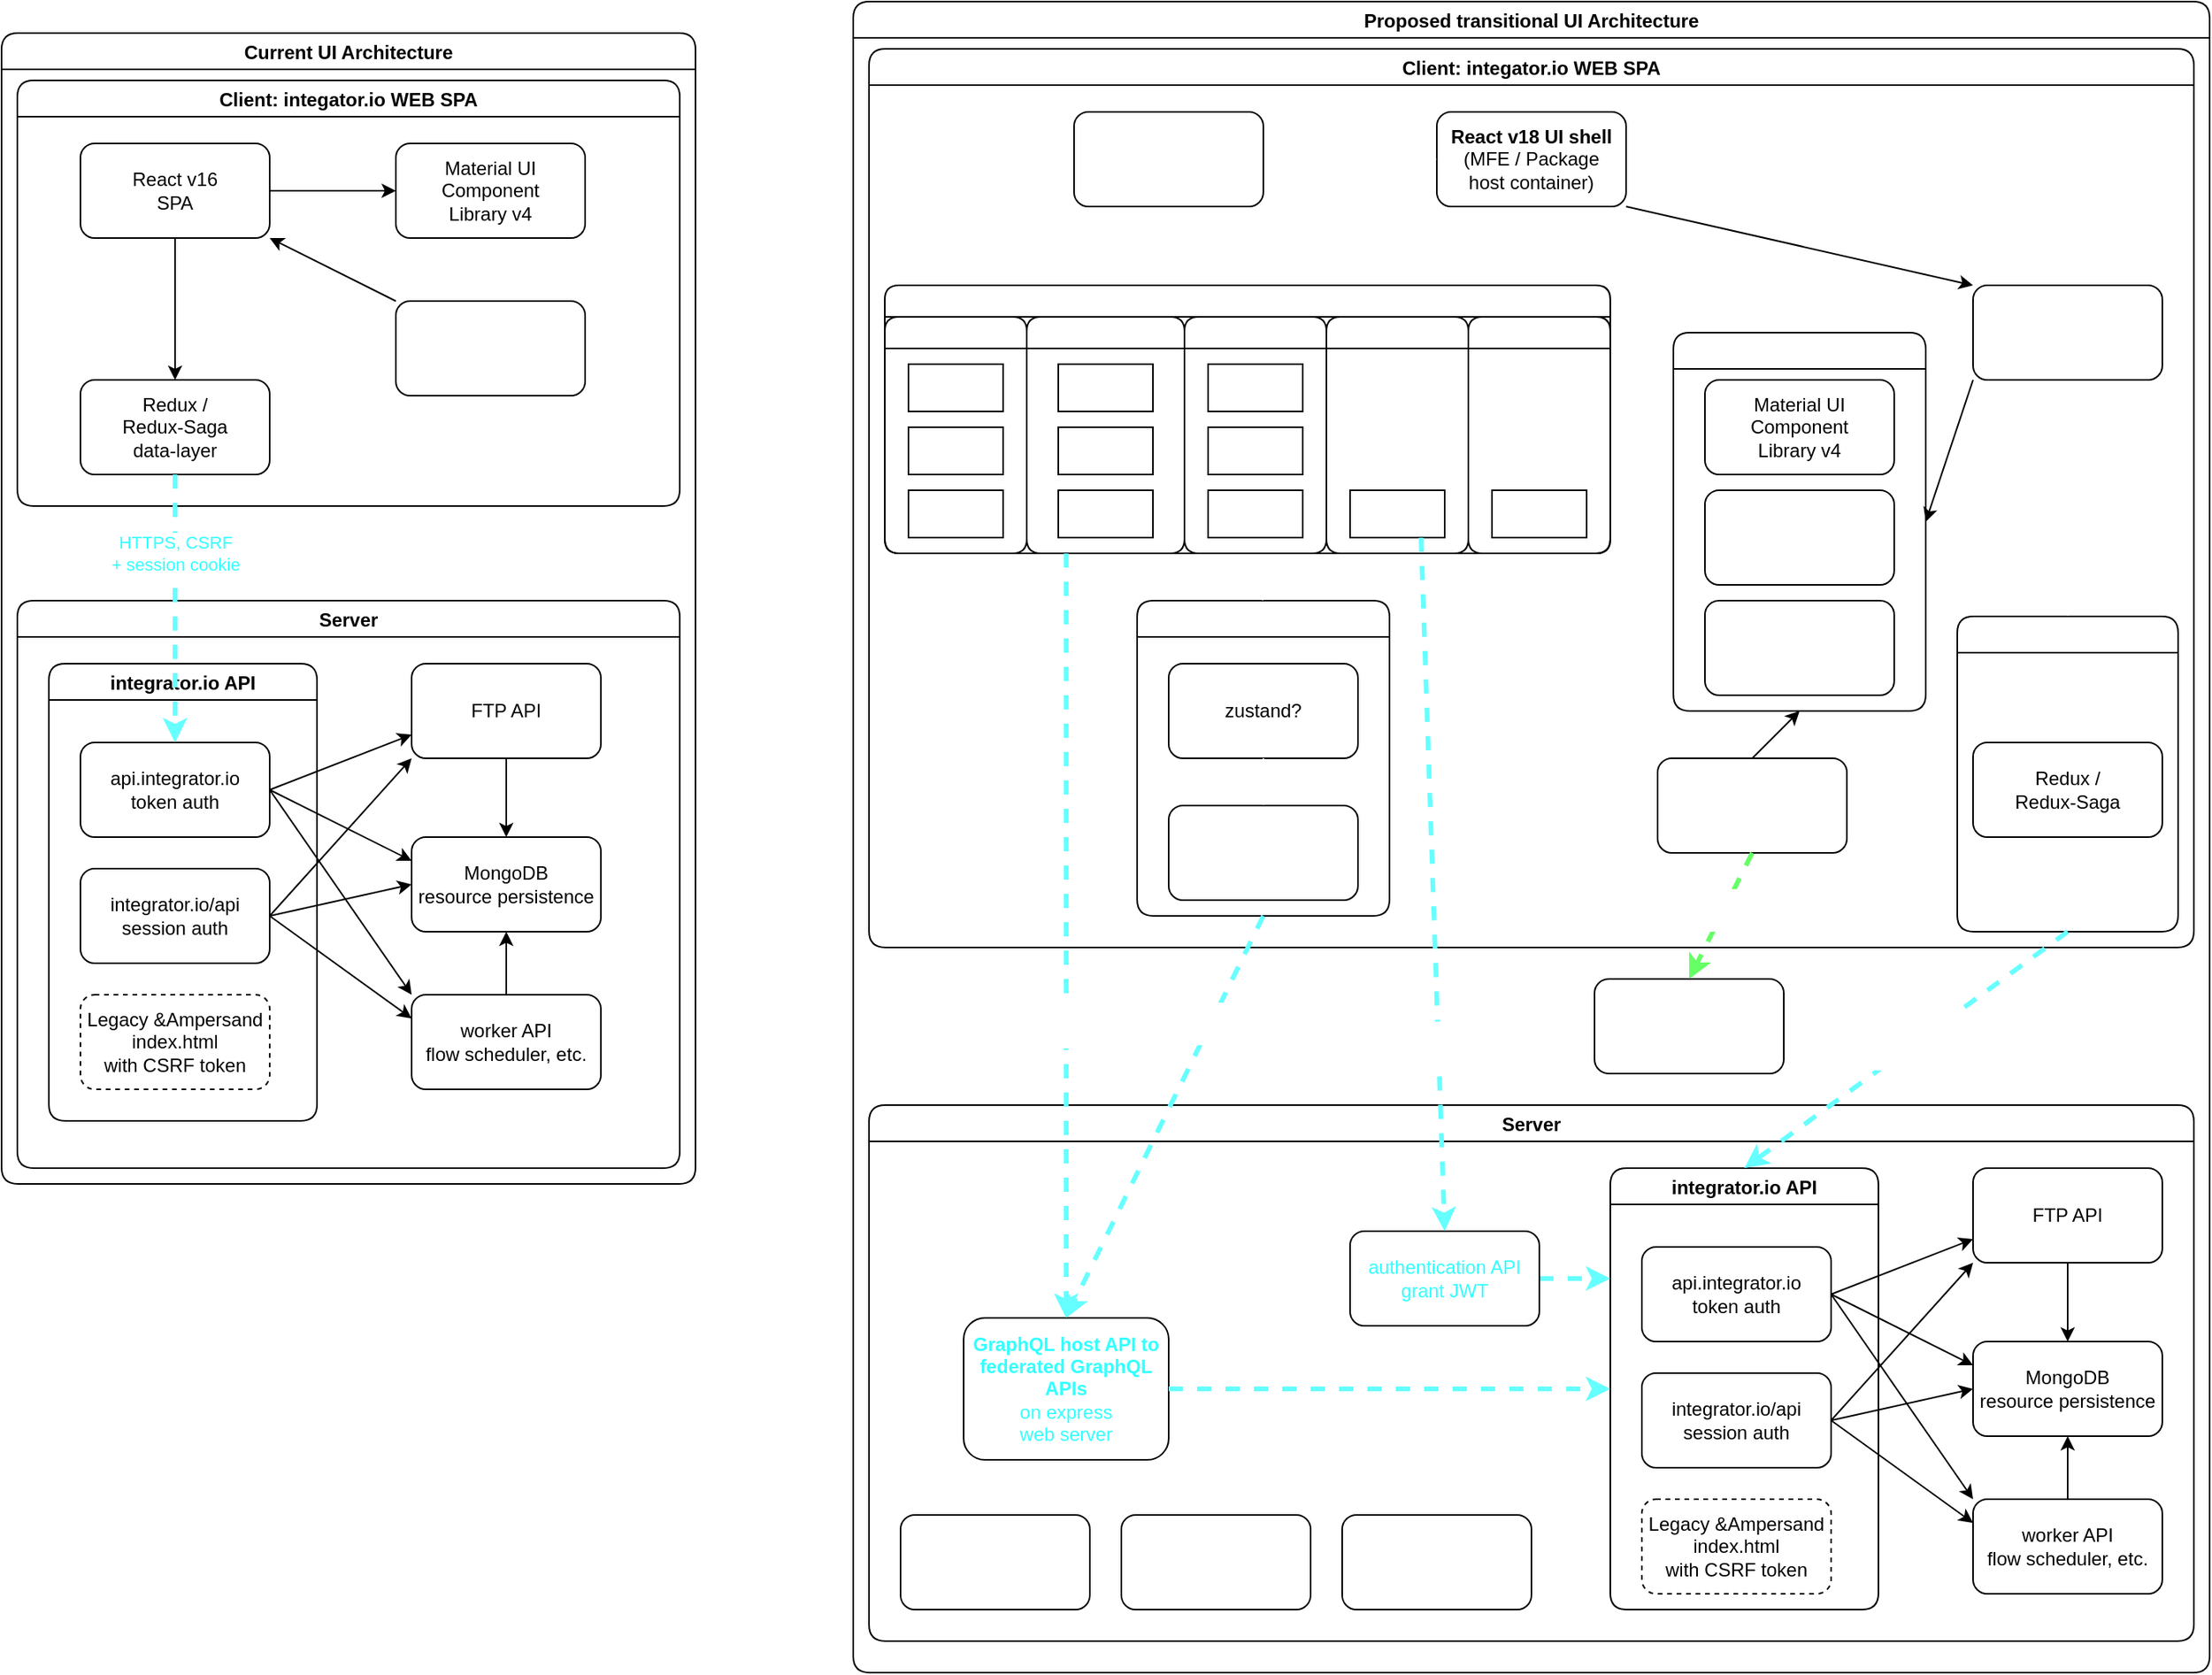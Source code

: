 <mxfile>
    <diagram id="r7Y8fBNXLk6yPE_0SLs2" name="Page-1">
        <mxGraphModel dx="1094" dy="1059" grid="1" gridSize="10" guides="1" tooltips="1" connect="1" arrows="1" fold="1" page="1" pageScale="1" pageWidth="1700" pageHeight="1100" math="0" shadow="0">
            <root>
                <mxCell id="0"/>
                <mxCell id="1" parent="0"/>
                <mxCell id="35" value="Current UI Architecture" style="swimlane;rounded=1;shadow=0;glass=0;sketch=0;startSize=23;" vertex="1" parent="1">
                    <mxGeometry x="40" y="40" width="440" height="730" as="geometry"/>
                </mxCell>
                <mxCell id="3" value="Client: integator.io WEB SPA" style="swimlane;rounded=1;shadow=0;startSize=23;glass=0;sketch=0;" vertex="1" parent="35">
                    <mxGeometry x="10" y="30" width="420" height="270" as="geometry">
                        <mxRectangle x="40" y="40" width="70" height="23" as="alternateBounds"/>
                    </mxGeometry>
                </mxCell>
                <mxCell id="7" value="Redux /&lt;br&gt;Redux-Saga&lt;br&gt;data-layer" style="whiteSpace=wrap;html=1;rounded=1;" vertex="1" parent="3">
                    <mxGeometry x="40" y="190" width="120" height="60" as="geometry"/>
                </mxCell>
                <mxCell id="8" value="" style="edgeStyle=none;html=1;exitX=0.5;exitY=1;exitDx=0;exitDy=0;" edge="1" parent="3" source="32" target="7">
                    <mxGeometry relative="1" as="geometry">
                        <mxPoint x="120" y="240" as="sourcePoint"/>
                    </mxGeometry>
                </mxCell>
                <mxCell id="36" style="edgeStyle=none;html=1;entryX=0;entryY=0.5;entryDx=0;entryDy=0;" edge="1" parent="3" source="32" target="33">
                    <mxGeometry relative="1" as="geometry"/>
                </mxCell>
                <mxCell id="32" value="React v16&lt;br&gt;SPA" style="rounded=1;whiteSpace=wrap;html=1;shadow=0;glass=0;sketch=0;" vertex="1" parent="3">
                    <mxGeometry x="40" y="40" width="120" height="60" as="geometry"/>
                </mxCell>
                <mxCell id="33" value="Material UI&lt;br&gt;Component&lt;br&gt;Library v4" style="rounded=1;whiteSpace=wrap;html=1;shadow=0;glass=0;sketch=0;" vertex="1" parent="3">
                    <mxGeometry x="240" y="40" width="120" height="60" as="geometry"/>
                </mxCell>
                <mxCell id="100" style="edgeStyle=none;sketch=0;jumpStyle=arc;html=1;exitX=0;exitY=0;exitDx=0;exitDy=0;entryX=1;entryY=1;entryDx=0;entryDy=0;shadow=0;fontColor=default;strokeColor=default;strokeWidth=1;" edge="1" parent="3" source="99" target="32">
                    <mxGeometry relative="1" as="geometry"/>
                </mxCell>
                <mxCell id="99" value="Storybook" style="rounded=1;whiteSpace=wrap;html=1;shadow=0;glass=0;sketch=0;fontColor=#FFFFFF;" vertex="1" parent="3">
                    <mxGeometry x="240" y="140" width="120" height="60" as="geometry"/>
                </mxCell>
                <mxCell id="4" value="Server" style="swimlane;swimlaneLine=1;rounded=1;" vertex="1" parent="35">
                    <mxGeometry x="10" y="360" width="420" height="360" as="geometry"/>
                </mxCell>
                <mxCell id="11" value="" style="edgeStyle=none;html=1;exitX=1;exitY=0.5;exitDx=0;exitDy=0;entryX=0;entryY=0.25;entryDx=0;entryDy=0;" edge="1" parent="4" source="6" target="10">
                    <mxGeometry relative="1" as="geometry"/>
                </mxCell>
                <mxCell id="13" value="" style="edgeStyle=none;html=1;exitX=1;exitY=0.5;exitDx=0;exitDy=0;entryX=0;entryY=0;entryDx=0;entryDy=0;" edge="1" parent="4" source="6" target="12">
                    <mxGeometry relative="1" as="geometry"/>
                </mxCell>
                <mxCell id="16" style="edgeStyle=none;html=1;entryX=0;entryY=0.75;entryDx=0;entryDy=0;exitX=1;exitY=0.5;exitDx=0;exitDy=0;" edge="1" parent="4" source="6" target="15">
                    <mxGeometry relative="1" as="geometry"/>
                </mxCell>
                <mxCell id="10" value="MongoDB&lt;br&gt;resource persistence" style="whiteSpace=wrap;html=1;rounded=1;" vertex="1" parent="4">
                    <mxGeometry x="250" y="150" width="120" height="60" as="geometry"/>
                </mxCell>
                <mxCell id="14" style="edgeStyle=none;html=1;entryX=0.5;entryY=1;entryDx=0;entryDy=0;" edge="1" parent="4" source="12" target="10">
                    <mxGeometry relative="1" as="geometry"/>
                </mxCell>
                <mxCell id="12" value="worker API&lt;br&gt;flow scheduler, etc." style="whiteSpace=wrap;html=1;rounded=1;" vertex="1" parent="4">
                    <mxGeometry x="250" y="250" width="120" height="60" as="geometry"/>
                </mxCell>
                <mxCell id="17" style="edgeStyle=none;html=1;exitX=0.5;exitY=1;exitDx=0;exitDy=0;entryX=0.5;entryY=0;entryDx=0;entryDy=0;" edge="1" parent="4" source="15" target="10">
                    <mxGeometry relative="1" as="geometry">
                        <mxPoint x="305" y="140" as="targetPoint"/>
                    </mxGeometry>
                </mxCell>
                <mxCell id="15" value="FTP API" style="rounded=1;whiteSpace=wrap;html=1;shadow=0;glass=0;sketch=0;" vertex="1" parent="4">
                    <mxGeometry x="250" y="40" width="120" height="60" as="geometry"/>
                </mxCell>
                <mxCell id="37" value="integrator.io API" style="swimlane;rounded=1;shadow=0;glass=0;sketch=0;" vertex="1" parent="4">
                    <mxGeometry x="20" y="40" width="170" height="290" as="geometry"/>
                </mxCell>
                <mxCell id="6" value="api.integrator.io&lt;br&gt;token auth" style="rounded=1;whiteSpace=wrap;html=1;" vertex="1" parent="37">
                    <mxGeometry x="20" y="50" width="120" height="60" as="geometry"/>
                </mxCell>
                <mxCell id="59" value="integrator.io/api&lt;br&gt;session auth" style="rounded=1;whiteSpace=wrap;html=1;" vertex="1" parent="37">
                    <mxGeometry x="20" y="130" width="120" height="60" as="geometry"/>
                </mxCell>
                <mxCell id="63" value="Legacy &amp;amp;Ampersand&lt;br&gt;index.html&lt;br&gt;with CSRF token" style="rounded=1;whiteSpace=wrap;html=1;shadow=0;glass=0;sketch=0;dashed=1;" vertex="1" parent="37">
                    <mxGeometry x="20" y="210" width="120" height="60" as="geometry"/>
                </mxCell>
                <mxCell id="60" style="edgeStyle=none;html=1;exitX=1;exitY=0.5;exitDx=0;exitDy=0;entryX=0;entryY=1;entryDx=0;entryDy=0;" edge="1" parent="4" source="59" target="15">
                    <mxGeometry relative="1" as="geometry"/>
                </mxCell>
                <mxCell id="61" style="edgeStyle=none;html=1;exitX=1;exitY=0.5;exitDx=0;exitDy=0;entryX=0;entryY=0.5;entryDx=0;entryDy=0;" edge="1" parent="4" source="59" target="10">
                    <mxGeometry relative="1" as="geometry"/>
                </mxCell>
                <mxCell id="62" style="edgeStyle=none;html=1;exitX=1;exitY=0.5;exitDx=0;exitDy=0;entryX=0;entryY=0.25;entryDx=0;entryDy=0;" edge="1" parent="4" source="59" target="12">
                    <mxGeometry relative="1" as="geometry"/>
                </mxCell>
                <mxCell id="9" value="HTTPS, CSRF &lt;br&gt;+&amp;nbsp;session cookie" style="edgeStyle=none;html=1;entryX=0.5;entryY=0;entryDx=0;entryDy=0;jumpStyle=none;sketch=0;shadow=0;dashed=1;strokeWidth=3;strokeColor=#66FFFF;fontColor=#33FFFF;" edge="1" parent="35" source="7" target="6">
                    <mxGeometry x="-0.412" relative="1" as="geometry">
                        <mxPoint as="offset"/>
                    </mxGeometry>
                </mxCell>
                <mxCell id="64" value="Proposed transitional UI Architecture" style="swimlane;rounded=1;shadow=0;glass=0;sketch=0;startSize=23;" vertex="1" parent="1">
                    <mxGeometry x="580" y="20" width="860" height="1060" as="geometry"/>
                </mxCell>
                <mxCell id="65" value="Client: integator.io WEB SPA" style="swimlane;rounded=1;shadow=0;startSize=23;glass=0;sketch=0;" vertex="1" parent="64">
                    <mxGeometry x="10" y="30" width="840" height="570" as="geometry">
                        <mxRectangle x="40" y="40" width="70" height="23" as="alternateBounds"/>
                    </mxGeometry>
                </mxCell>
                <mxCell id="67" value="" style="edgeStyle=none;html=1;exitX=1;exitY=1;exitDx=0;exitDy=0;entryX=0;entryY=0;entryDx=0;entryDy=0;" edge="1" parent="65" source="69" target="116">
                    <mxGeometry relative="1" as="geometry">
                        <mxPoint x="120" y="240" as="sourcePoint"/>
                    </mxGeometry>
                </mxCell>
                <mxCell id="114" style="edgeStyle=none;sketch=0;jumpStyle=arc;html=1;shadow=0;fontColor=#FFFFFF;strokeColor=#FFFFFF;strokeWidth=1;exitX=0;exitY=1;exitDx=0;exitDy=0;entryX=0.5;entryY=0;entryDx=0;entryDy=0;" edge="1" parent="65" source="69" target="137">
                    <mxGeometry relative="1" as="geometry">
                        <mxPoint x="220" y="130" as="targetPoint"/>
                    </mxGeometry>
                </mxCell>
                <mxCell id="69" value="&lt;b&gt;React v18 UI shell&lt;/b&gt;&lt;br&gt;(MFE / Package&lt;br&gt;host container)" style="rounded=1;whiteSpace=wrap;html=1;shadow=0;glass=0;sketch=0;" vertex="1" parent="65">
                    <mxGeometry x="360" y="40" width="120" height="60" as="geometry"/>
                </mxCell>
                <mxCell id="111" value="New Shared Store" style="swimlane;rounded=1;shadow=0;glass=0;sketch=0;fontColor=#FFFFFF;" vertex="1" parent="65">
                    <mxGeometry x="170" y="350" width="160" height="200" as="geometry"/>
                </mxCell>
                <mxCell id="112" value="zustand?" style="whiteSpace=wrap;html=1;rounded=1;" vertex="1" parent="111">
                    <mxGeometry x="20" y="40" width="120" height="60" as="geometry"/>
                </mxCell>
                <mxCell id="95" value="GraphQL client&lt;br&gt;(Apollo Client?)" style="rounded=1;whiteSpace=wrap;html=1;shadow=0;glass=0;sketch=0;fontColor=#FFFFFF;" vertex="1" parent="111">
                    <mxGeometry x="20" y="130" width="120" height="60" as="geometry"/>
                </mxCell>
                <mxCell id="96" style="edgeStyle=none;sketch=0;jumpStyle=arc;html=1;entryX=0.5;entryY=0;entryDx=0;entryDy=0;shadow=0;fontColor=#FFFFFF;strokeColor=#FFFFFF;strokeWidth=1;exitX=0.5;exitY=1;exitDx=0;exitDy=0;" edge="1" parent="111" source="112" target="95">
                    <mxGeometry relative="1" as="geometry"/>
                </mxCell>
                <mxCell id="115" style="edgeStyle=none;sketch=0;jumpStyle=arc;html=1;exitX=1;exitY=0.5;exitDx=0;exitDy=0;entryX=0;entryY=0.5;entryDx=0;entryDy=0;shadow=0;fontColor=#FFFFFF;strokeColor=#FFFFFF;strokeWidth=1;" edge="1" parent="65" source="113" target="69">
                    <mxGeometry relative="1" as="geometry"/>
                </mxCell>
                <mxCell id="113" value="Storybook&lt;br&gt;(Organisms)" style="rounded=1;whiteSpace=wrap;html=1;shadow=0;glass=0;sketch=0;fontColor=#FFFFFF;" vertex="1" parent="65">
                    <mxGeometry x="130" y="40" width="120" height="60" as="geometry"/>
                </mxCell>
                <mxCell id="130" style="edgeStyle=none;sketch=0;jumpStyle=arc;html=1;entryX=0.5;entryY=0;entryDx=0;entryDy=0;shadow=0;fontColor=#FFFFFF;strokeColor=#FFFFFF;strokeWidth=1;exitX=0.25;exitY=1;exitDx=0;exitDy=0;" edge="1" parent="65" source="140" target="111">
                    <mxGeometry relative="1" as="geometry">
                        <mxPoint x="230" y="320.0" as="sourcePoint"/>
                    </mxGeometry>
                </mxCell>
                <mxCell id="132" style="edgeStyle=none;sketch=0;jumpStyle=arc;html=1;exitX=1;exitY=0.5;exitDx=0;exitDy=0;entryX=0;entryY=0.5;entryDx=0;entryDy=0;shadow=0;fontColor=#FFFFFF;strokeColor=#FFFFFF;strokeWidth=1;" edge="1" parent="65" source="141" target="97">
                    <mxGeometry relative="1" as="geometry">
                        <mxPoint x="450" y="235.0" as="sourcePoint"/>
                    </mxGeometry>
                </mxCell>
                <mxCell id="68" style="edgeStyle=none;html=1;entryX=1;entryY=0.5;entryDx=0;entryDy=0;exitX=0;exitY=1;exitDx=0;exitDy=0;" edge="1" parent="65" source="116" target="97">
                    <mxGeometry relative="1" as="geometry">
                        <mxPoint x="690" y="80.435" as="sourcePoint"/>
                        <mxPoint x="680" y="230" as="targetPoint"/>
                    </mxGeometry>
                </mxCell>
                <mxCell id="97" value="Celigo Component library" style="swimlane;rounded=1;shadow=0;glass=0;sketch=0;fontColor=#FFFFFF;" vertex="1" parent="65">
                    <mxGeometry x="510" y="180" width="160" height="240" as="geometry"/>
                </mxCell>
                <mxCell id="70" value="Material UI&lt;br&gt;Component&lt;br&gt;Library v4" style="rounded=1;whiteSpace=wrap;html=1;shadow=0;glass=0;sketch=0;" vertex="1" parent="97">
                    <mxGeometry x="20" y="30" width="120" height="60" as="geometry"/>
                </mxCell>
                <mxCell id="104" value="All 3rd party&lt;br&gt;UI&amp;nbsp;components&lt;br&gt;D&amp;amp;D, react-select,&amp;nbsp;" style="rounded=1;whiteSpace=wrap;html=1;shadow=0;glass=0;sketch=0;fontColor=#FFFFFF;" vertex="1" parent="97">
                    <mxGeometry x="20" y="100" width="120" height="60" as="geometry"/>
                </mxCell>
                <mxCell id="106" value="Custom Celigo&lt;br&gt;UI components" style="rounded=1;whiteSpace=wrap;html=1;shadow=0;glass=0;sketch=0;fontColor=#FFFFFF;" vertex="1" parent="97">
                    <mxGeometry x="20" y="170" width="120" height="60" as="geometry"/>
                </mxCell>
                <mxCell id="98" value="Storybook&lt;br&gt;(Atoms / Molecules)" style="rounded=1;whiteSpace=wrap;html=1;shadow=0;glass=0;sketch=0;fontColor=#FFFFFF;" vertex="1" parent="65">
                    <mxGeometry x="500" y="450" width="120" height="60" as="geometry"/>
                </mxCell>
                <mxCell id="101" style="edgeStyle=none;sketch=0;jumpStyle=arc;html=1;exitX=0.5;exitY=0;exitDx=0;exitDy=0;shadow=0;fontColor=default;strokeColor=default;strokeWidth=1;entryX=0.5;entryY=1;entryDx=0;entryDy=0;" edge="1" parent="65" source="98" target="97">
                    <mxGeometry relative="1" as="geometry">
                        <mxPoint x="725" y="290" as="targetPoint"/>
                    </mxGeometry>
                </mxCell>
                <mxCell id="108" value="Legacy Store" style="swimlane;rounded=1;shadow=0;glass=0;sketch=0;fontColor=#FFFFFF;" vertex="1" parent="65">
                    <mxGeometry x="690" y="360" width="140" height="200" as="geometry"/>
                </mxCell>
                <mxCell id="66" value="Redux /&lt;br&gt;Redux-Saga" style="whiteSpace=wrap;html=1;rounded=1;" vertex="1" parent="108">
                    <mxGeometry x="10" y="80" width="120" height="60" as="geometry"/>
                </mxCell>
                <mxCell id="117" style="edgeStyle=none;sketch=0;jumpStyle=arc;html=1;entryX=0.5;entryY=0;entryDx=0;entryDy=0;shadow=0;fontColor=#FFFFFF;strokeColor=#FFFFFF;strokeWidth=1;" edge="1" parent="65" source="116" target="108">
                    <mxGeometry relative="1" as="geometry"/>
                </mxCell>
                <mxCell id="116" value="Remaining &lt;br&gt;Legacy UI&lt;br&gt;(MFE)" style="rounded=1;whiteSpace=wrap;html=1;shadow=0;glass=0;sketch=0;fontColor=#FFFFFF;" vertex="1" parent="65">
                    <mxGeometry x="700" y="150" width="120" height="60" as="geometry"/>
                </mxCell>
                <mxCell id="137" value="MFEs / Packages (build-time)" style="swimlane;childLayout=stackLayout;resizeParent=1;resizeParentMax=0;startSize=20;rounded=1;shadow=0;glass=0;sketch=0;fontColor=#FFFFFF;" vertex="1" parent="65">
                    <mxGeometry x="10" y="150" width="460" height="170" as="geometry"/>
                </mxCell>
                <mxCell id="138" value="AFE" style="swimlane;startSize=20;rounded=1;shadow=0;glass=0;sketch=0;fontColor=#FFFFFF;" vertex="1" parent="137">
                    <mxGeometry y="20" width="90" height="150" as="geometry"/>
                </mxCell>
                <mxCell id="145" value="React" style="rounded=0;whiteSpace=wrap;html=1;shadow=0;glass=0;sketch=0;fontColor=#FFFFFF;" vertex="1" parent="138">
                    <mxGeometry x="15" y="30" width="60" height="30" as="geometry"/>
                </mxCell>
                <mxCell id="148" value="zustand" style="rounded=0;whiteSpace=wrap;html=1;shadow=0;glass=0;sketch=0;fontColor=#FFFFFF;" vertex="1" parent="138">
                    <mxGeometry x="15" y="70" width="60" height="30" as="geometry"/>
                </mxCell>
                <mxCell id="160" value="graphQL" style="rounded=0;whiteSpace=wrap;html=1;shadow=0;glass=0;sketch=0;fontColor=#FFFFFF;" vertex="1" parent="138">
                    <mxGeometry x="15" y="110" width="60" height="30" as="geometry"/>
                </mxCell>
                <mxCell id="139" value="Flow Builder" style="swimlane;startSize=20;rounded=1;shadow=0;glass=0;sketch=0;fontColor=#FFFFFF;" vertex="1" parent="137">
                    <mxGeometry x="90" y="20" width="100" height="150" as="geometry"/>
                </mxCell>
                <mxCell id="146" value="React" style="rounded=0;whiteSpace=wrap;html=1;shadow=0;glass=0;sketch=0;fontColor=#FFFFFF;" vertex="1" parent="139">
                    <mxGeometry x="20" y="30" width="60" height="30" as="geometry"/>
                </mxCell>
                <mxCell id="158" value="zustand" style="rounded=0;whiteSpace=wrap;html=1;shadow=0;glass=0;sketch=0;fontColor=#FFFFFF;" vertex="1" parent="139">
                    <mxGeometry x="20" y="70" width="60" height="30" as="geometry"/>
                </mxCell>
                <mxCell id="161" value="graphQL" style="rounded=0;whiteSpace=wrap;html=1;shadow=0;glass=0;sketch=0;fontColor=#FFFFFF;" vertex="1" parent="139">
                    <mxGeometry x="20" y="110" width="60" height="30" as="geometry"/>
                </mxCell>
                <mxCell id="140" value="DynaForms" style="swimlane;startSize=20;rounded=1;shadow=0;glass=0;sketch=0;fontColor=#FFFFFF;" vertex="1" parent="137">
                    <mxGeometry x="190" y="20" width="90" height="150" as="geometry"/>
                </mxCell>
                <mxCell id="147" value="React" style="rounded=0;whiteSpace=wrap;html=1;shadow=0;glass=0;sketch=0;fontColor=#FFFFFF;" vertex="1" parent="140">
                    <mxGeometry x="15" y="30" width="60" height="30" as="geometry"/>
                </mxCell>
                <mxCell id="159" value="zustand" style="rounded=0;whiteSpace=wrap;html=1;shadow=0;glass=0;sketch=0;fontColor=#FFFFFF;" vertex="1" parent="140">
                    <mxGeometry x="15" y="70" width="60" height="30" as="geometry"/>
                </mxCell>
                <mxCell id="162" value="graphQL" style="rounded=0;whiteSpace=wrap;html=1;shadow=0;glass=0;sketch=0;fontColor=#FFFFFF;" vertex="1" parent="140">
                    <mxGeometry x="15" y="110" width="60" height="30" as="geometry"/>
                </mxCell>
                <mxCell id="165" value="Auth" style="swimlane;startSize=20;rounded=1;shadow=0;glass=0;sketch=0;fontColor=#FFFFFF;" vertex="1" parent="137">
                    <mxGeometry x="280" y="20" width="90" height="150" as="geometry"/>
                </mxCell>
                <mxCell id="166" value="graphQL" style="rounded=0;whiteSpace=wrap;html=1;shadow=0;glass=0;sketch=0;fontColor=#FFFFFF;" vertex="1" parent="165">
                    <mxGeometry x="15" y="110" width="60" height="30" as="geometry"/>
                </mxCell>
                <mxCell id="141" value="Etc." style="swimlane;startSize=20;rounded=1;shadow=0;glass=0;sketch=0;fontColor=#FFFFFF;" vertex="1" parent="137">
                    <mxGeometry x="370" y="20" width="90" height="150" as="geometry"/>
                </mxCell>
                <mxCell id="163" value="graphQL" style="rounded=0;whiteSpace=wrap;html=1;shadow=0;glass=0;sketch=0;fontColor=#FFFFFF;" vertex="1" parent="141">
                    <mxGeometry x="15" y="110" width="60" height="30" as="geometry"/>
                </mxCell>
                <mxCell id="71" value="Server" style="swimlane;swimlaneLine=1;rounded=1;" vertex="1" parent="64">
                    <mxGeometry x="10" y="700" width="840" height="340" as="geometry"/>
                </mxCell>
                <mxCell id="72" value="" style="edgeStyle=none;html=1;exitX=1;exitY=0.5;exitDx=0;exitDy=0;entryX=0;entryY=0.25;entryDx=0;entryDy=0;" edge="1" parent="71" source="81" target="75">
                    <mxGeometry relative="1" as="geometry"/>
                </mxCell>
                <mxCell id="73" value="" style="edgeStyle=none;html=1;exitX=1;exitY=0.5;exitDx=0;exitDy=0;entryX=0;entryY=0;entryDx=0;entryDy=0;" edge="1" parent="71" source="81" target="77">
                    <mxGeometry relative="1" as="geometry"/>
                </mxCell>
                <mxCell id="74" style="edgeStyle=none;html=1;entryX=0;entryY=0.75;entryDx=0;entryDy=0;exitX=1;exitY=0.5;exitDx=0;exitDy=0;" edge="1" parent="71" source="81" target="79">
                    <mxGeometry relative="1" as="geometry"/>
                </mxCell>
                <mxCell id="75" value="MongoDB&lt;br&gt;resource persistence" style="whiteSpace=wrap;html=1;rounded=1;" vertex="1" parent="71">
                    <mxGeometry x="700" y="150" width="120" height="60" as="geometry"/>
                </mxCell>
                <mxCell id="76" style="edgeStyle=none;html=1;entryX=0.5;entryY=1;entryDx=0;entryDy=0;" edge="1" parent="71" source="77" target="75">
                    <mxGeometry relative="1" as="geometry"/>
                </mxCell>
                <mxCell id="77" value="worker API&lt;br&gt;flow scheduler, etc." style="whiteSpace=wrap;html=1;rounded=1;" vertex="1" parent="71">
                    <mxGeometry x="700" y="250" width="120" height="60" as="geometry"/>
                </mxCell>
                <mxCell id="78" style="edgeStyle=none;html=1;exitX=0.5;exitY=1;exitDx=0;exitDy=0;entryX=0.5;entryY=0;entryDx=0;entryDy=0;" edge="1" parent="71" source="79" target="75">
                    <mxGeometry relative="1" as="geometry">
                        <mxPoint x="755" y="140" as="targetPoint"/>
                    </mxGeometry>
                </mxCell>
                <mxCell id="79" value="FTP API" style="rounded=1;whiteSpace=wrap;html=1;shadow=0;glass=0;sketch=0;" vertex="1" parent="71">
                    <mxGeometry x="700" y="40" width="120" height="60" as="geometry"/>
                </mxCell>
                <mxCell id="80" value="integrator.io API" style="swimlane;rounded=1;shadow=0;glass=0;sketch=0;" vertex="1" parent="71">
                    <mxGeometry x="470" y="40" width="170" height="280" as="geometry"/>
                </mxCell>
                <mxCell id="81" value="api.integrator.io&lt;br&gt;token auth" style="rounded=1;whiteSpace=wrap;html=1;" vertex="1" parent="80">
                    <mxGeometry x="20" y="50" width="120" height="60" as="geometry"/>
                </mxCell>
                <mxCell id="82" value="integrator.io/api&lt;br&gt;session auth" style="rounded=1;whiteSpace=wrap;html=1;" vertex="1" parent="80">
                    <mxGeometry x="20" y="130" width="120" height="60" as="geometry"/>
                </mxCell>
                <mxCell id="83" value="Legacy &amp;amp;Ampersand&lt;br&gt;index.html&lt;br&gt;with CSRF token" style="rounded=1;whiteSpace=wrap;html=1;shadow=0;glass=0;sketch=0;dashed=1;" vertex="1" parent="80">
                    <mxGeometry x="20" y="210" width="120" height="60" as="geometry"/>
                </mxCell>
                <mxCell id="84" style="edgeStyle=none;html=1;exitX=1;exitY=0.5;exitDx=0;exitDy=0;entryX=0;entryY=1;entryDx=0;entryDy=0;" edge="1" parent="71" source="82" target="79">
                    <mxGeometry relative="1" as="geometry"/>
                </mxCell>
                <mxCell id="85" style="edgeStyle=none;html=1;exitX=1;exitY=0.5;exitDx=0;exitDy=0;entryX=0;entryY=0.5;entryDx=0;entryDy=0;" edge="1" parent="71" source="82" target="75">
                    <mxGeometry relative="1" as="geometry"/>
                </mxCell>
                <mxCell id="86" style="edgeStyle=none;html=1;exitX=1;exitY=0.5;exitDx=0;exitDy=0;entryX=0;entryY=0.25;entryDx=0;entryDy=0;" edge="1" parent="71" source="82" target="77">
                    <mxGeometry relative="1" as="geometry"/>
                </mxCell>
                <mxCell id="168" style="edgeStyle=none;sketch=0;jumpStyle=arc;html=1;entryX=0.5;entryY=0;entryDx=0;entryDy=0;shadow=0;fontColor=#FFFFFF;strokeColor=#FFFFFF;strokeWidth=1;" edge="1" parent="71" source="89" target="167">
                    <mxGeometry relative="1" as="geometry"/>
                </mxCell>
                <mxCell id="171" style="edgeStyle=none;sketch=0;jumpStyle=arc;html=1;shadow=0;fontColor=#FFFFFF;strokeColor=#FFFFFF;strokeWidth=1;exitX=0.5;exitY=1;exitDx=0;exitDy=0;" edge="1" parent="71" source="89" target="170">
                    <mxGeometry relative="1" as="geometry"/>
                </mxCell>
                <mxCell id="172" style="edgeStyle=none;sketch=0;jumpStyle=arc;html=1;exitX=1;exitY=1;exitDx=0;exitDy=0;entryX=0;entryY=0;entryDx=0;entryDy=0;shadow=0;fontColor=#FFFFFF;strokeColor=#FFFFFF;strokeWidth=1;" edge="1" parent="71" source="89" target="169">
                    <mxGeometry relative="1" as="geometry"/>
                </mxCell>
                <mxCell id="89" value="&lt;b&gt;GraphQL host API to federated GraphQL APIs&lt;/b&gt;&lt;br&gt;on express &lt;br&gt;web server" style="rounded=1;whiteSpace=wrap;html=1;shadow=0;glass=0;sketch=0;fontColor=#33FFFF;" vertex="1" parent="71">
                    <mxGeometry x="60" y="135" width="130" height="90" as="geometry"/>
                </mxCell>
                <mxCell id="90" style="edgeStyle=none;sketch=0;jumpStyle=none;html=1;shadow=0;dashed=1;fontColor=#33FFFF;strokeColor=#66FFFF;strokeWidth=3;exitX=1;exitY=0.5;exitDx=0;exitDy=0;entryX=0;entryY=0.5;entryDx=0;entryDy=0;" edge="1" parent="71" source="89" target="80">
                    <mxGeometry relative="1" as="geometry">
                        <mxPoint x="280" y="140" as="targetPoint"/>
                    </mxGeometry>
                </mxCell>
                <mxCell id="94" style="edgeStyle=none;sketch=0;jumpStyle=arc;html=1;entryX=0;entryY=0.25;entryDx=0;entryDy=0;shadow=0;dashed=1;fontColor=#FFFFFF;strokeColor=#66FFFF;strokeWidth=3;exitX=1;exitY=0.5;exitDx=0;exitDy=0;" edge="1" parent="71" source="92" target="80">
                    <mxGeometry relative="1" as="geometry"/>
                </mxCell>
                <mxCell id="92" value="authentication API&lt;br&gt;grant JWT" style="rounded=1;whiteSpace=wrap;html=1;shadow=0;glass=0;sketch=0;fontColor=#33FFFF;" vertex="1" parent="71">
                    <mxGeometry x="305" y="80" width="120" height="60" as="geometry"/>
                </mxCell>
                <mxCell id="167" value="Feature specific&lt;br&gt;GraphGL API" style="rounded=1;whiteSpace=wrap;html=1;shadow=0;glass=0;sketch=0;fontColor=#FFFFFF;" vertex="1" parent="71">
                    <mxGeometry x="20" y="260" width="120" height="60" as="geometry"/>
                </mxCell>
                <mxCell id="170" value="Feature specific&lt;br&gt;GraphGL API" style="rounded=1;whiteSpace=wrap;html=1;shadow=0;glass=0;sketch=0;fontColor=#FFFFFF;" vertex="1" parent="71">
                    <mxGeometry x="160" y="260" width="120" height="60" as="geometry"/>
                </mxCell>
                <mxCell id="169" value="Feature specific&lt;br&gt;GraphGL API" style="rounded=1;whiteSpace=wrap;html=1;shadow=0;glass=0;sketch=0;fontColor=#FFFFFF;" vertex="1" parent="71">
                    <mxGeometry x="300" y="260" width="120" height="60" as="geometry"/>
                </mxCell>
                <mxCell id="87" value="HTTPS, CSRF &lt;br&gt;session cookie&lt;br&gt;(old stack)" style="edgeStyle=none;html=1;jumpStyle=none;sketch=0;shadow=0;dashed=1;strokeWidth=3;strokeColor=#66FFFF;fontColor=#FFFFFF;align=center;entryX=0.5;entryY=0;entryDx=0;entryDy=0;exitX=0.5;exitY=1;exitDx=0;exitDy=0;" edge="1" parent="64" source="108" target="80">
                    <mxGeometry x="-0.063" y="-3" relative="1" as="geometry">
                        <mxPoint as="offset"/>
                        <mxPoint x="330" y="390" as="sourcePoint"/>
                        <mxPoint x="380" y="500" as="targetPoint"/>
                    </mxGeometry>
                </mxCell>
                <mxCell id="91" value="&lt;div&gt;HTTPS&lt;/div&gt;JWT" style="edgeStyle=none;sketch=0;jumpStyle=arc;html=1;exitX=0.5;exitY=1;exitDx=0;exitDy=0;entryX=0.5;entryY=0;entryDx=0;entryDy=0;shadow=0;dashed=1;fontColor=#FFFFFF;strokeColor=#66FFFF;strokeWidth=3;align=center;" edge="1" parent="64" source="111" target="89">
                    <mxGeometry x="-0.462" relative="1" as="geometry">
                        <mxPoint y="-1" as="offset"/>
                    </mxGeometry>
                </mxCell>
                <mxCell id="93" value="HTTPS&lt;br&gt;JWT negotiation" style="edgeStyle=none;sketch=0;jumpStyle=arc;html=1;entryX=0.5;entryY=0;entryDx=0;entryDy=0;shadow=0;dashed=1;fontColor=#FFFFFF;strokeColor=#66FFFF;strokeWidth=3;align=center;exitX=0.75;exitY=1;exitDx=0;exitDy=0;" edge="1" parent="64" source="166" target="92">
                    <mxGeometry x="0.455" y="-3" relative="1" as="geometry">
                        <mxPoint x="390" y="340.0" as="sourcePoint"/>
                        <mxPoint as="offset"/>
                    </mxGeometry>
                </mxCell>
                <mxCell id="118" value="UX Design&lt;br&gt;System&lt;br&gt;(FIGMA)" style="rounded=1;whiteSpace=wrap;html=1;shadow=0;glass=0;sketch=0;fontColor=#FFFFFF;" vertex="1" parent="64">
                    <mxGeometry x="470" y="620" width="120" height="60" as="geometry"/>
                </mxCell>
                <mxCell id="119" value="Human process&lt;br&gt;to keep in sync" style="edgeStyle=none;html=1;jumpStyle=none;sketch=0;shadow=0;dashed=1;strokeWidth=3;strokeColor=#66FF66;fontColor=#FFFFFF;align=center;entryX=0.5;entryY=0;entryDx=0;entryDy=0;exitX=0.5;exitY=1;exitDx=0;exitDy=0;" edge="1" parent="64" source="98" target="118">
                    <mxGeometry x="-0.1" relative="1" as="geometry">
                        <mxPoint as="offset"/>
                        <mxPoint x="530" y="460" as="sourcePoint"/>
                        <mxPoint x="590" y="530" as="targetPoint"/>
                    </mxGeometry>
                </mxCell>
                <mxCell id="164" value="&lt;div&gt;HTTPS&lt;/div&gt;JWT" style="edgeStyle=none;sketch=0;jumpStyle=arc;html=1;exitX=0.25;exitY=1;exitDx=0;exitDy=0;entryX=0.5;entryY=0;entryDx=0;entryDy=0;shadow=0;dashed=1;fontColor=#FFFFFF;strokeColor=#66FFFF;strokeWidth=3;align=center;" edge="1" parent="64" source="137" target="89">
                    <mxGeometry x="0.237" relative="1" as="geometry">
                        <mxPoint x="120" y="390.0" as="sourcePoint"/>
                        <mxPoint x="10" y="660" as="targetPoint"/>
                        <mxPoint as="offset"/>
                    </mxGeometry>
                </mxCell>
            </root>
        </mxGraphModel>
    </diagram>
</mxfile>
